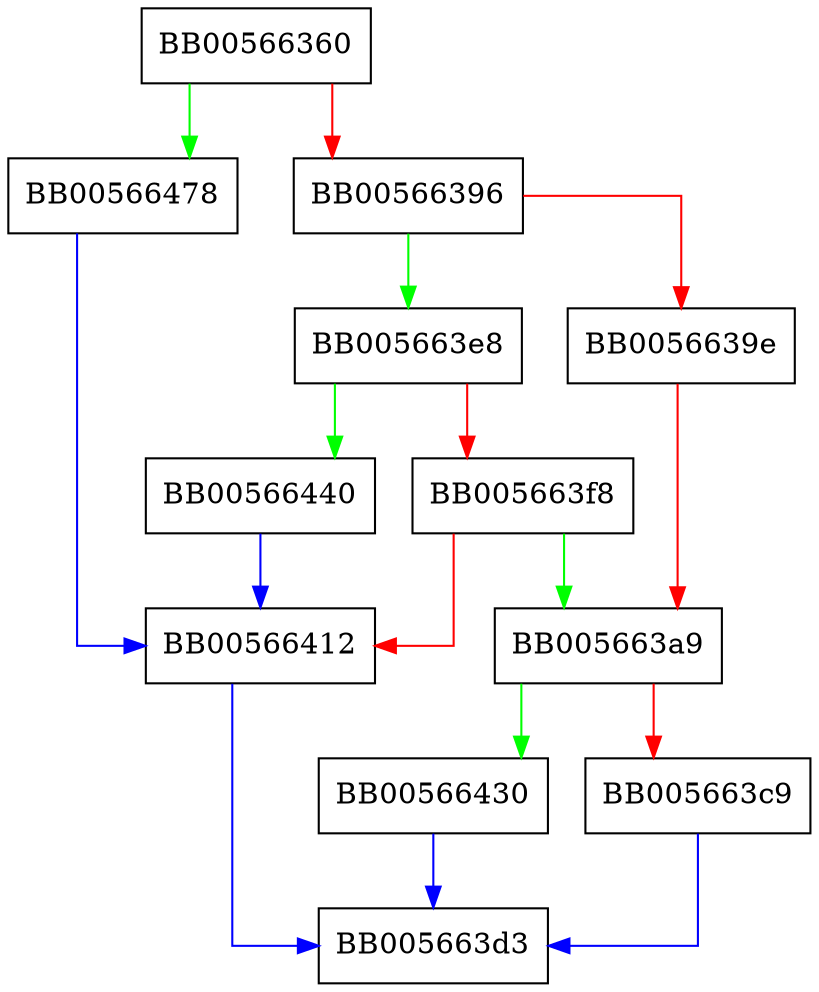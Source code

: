 digraph CMS_ReceiptRequest_create0 {
  node [shape="box"];
  graph [splines=ortho];
  BB00566360 -> BB00566478 [color="green"];
  BB00566360 -> BB00566396 [color="red"];
  BB00566396 -> BB005663e8 [color="green"];
  BB00566396 -> BB0056639e [color="red"];
  BB0056639e -> BB005663a9 [color="red"];
  BB005663a9 -> BB00566430 [color="green"];
  BB005663a9 -> BB005663c9 [color="red"];
  BB005663c9 -> BB005663d3 [color="blue"];
  BB005663e8 -> BB00566440 [color="green"];
  BB005663e8 -> BB005663f8 [color="red"];
  BB005663f8 -> BB005663a9 [color="green"];
  BB005663f8 -> BB00566412 [color="red"];
  BB00566412 -> BB005663d3 [color="blue"];
  BB00566430 -> BB005663d3 [color="blue"];
  BB00566440 -> BB00566412 [color="blue"];
  BB00566478 -> BB00566412 [color="blue"];
}
